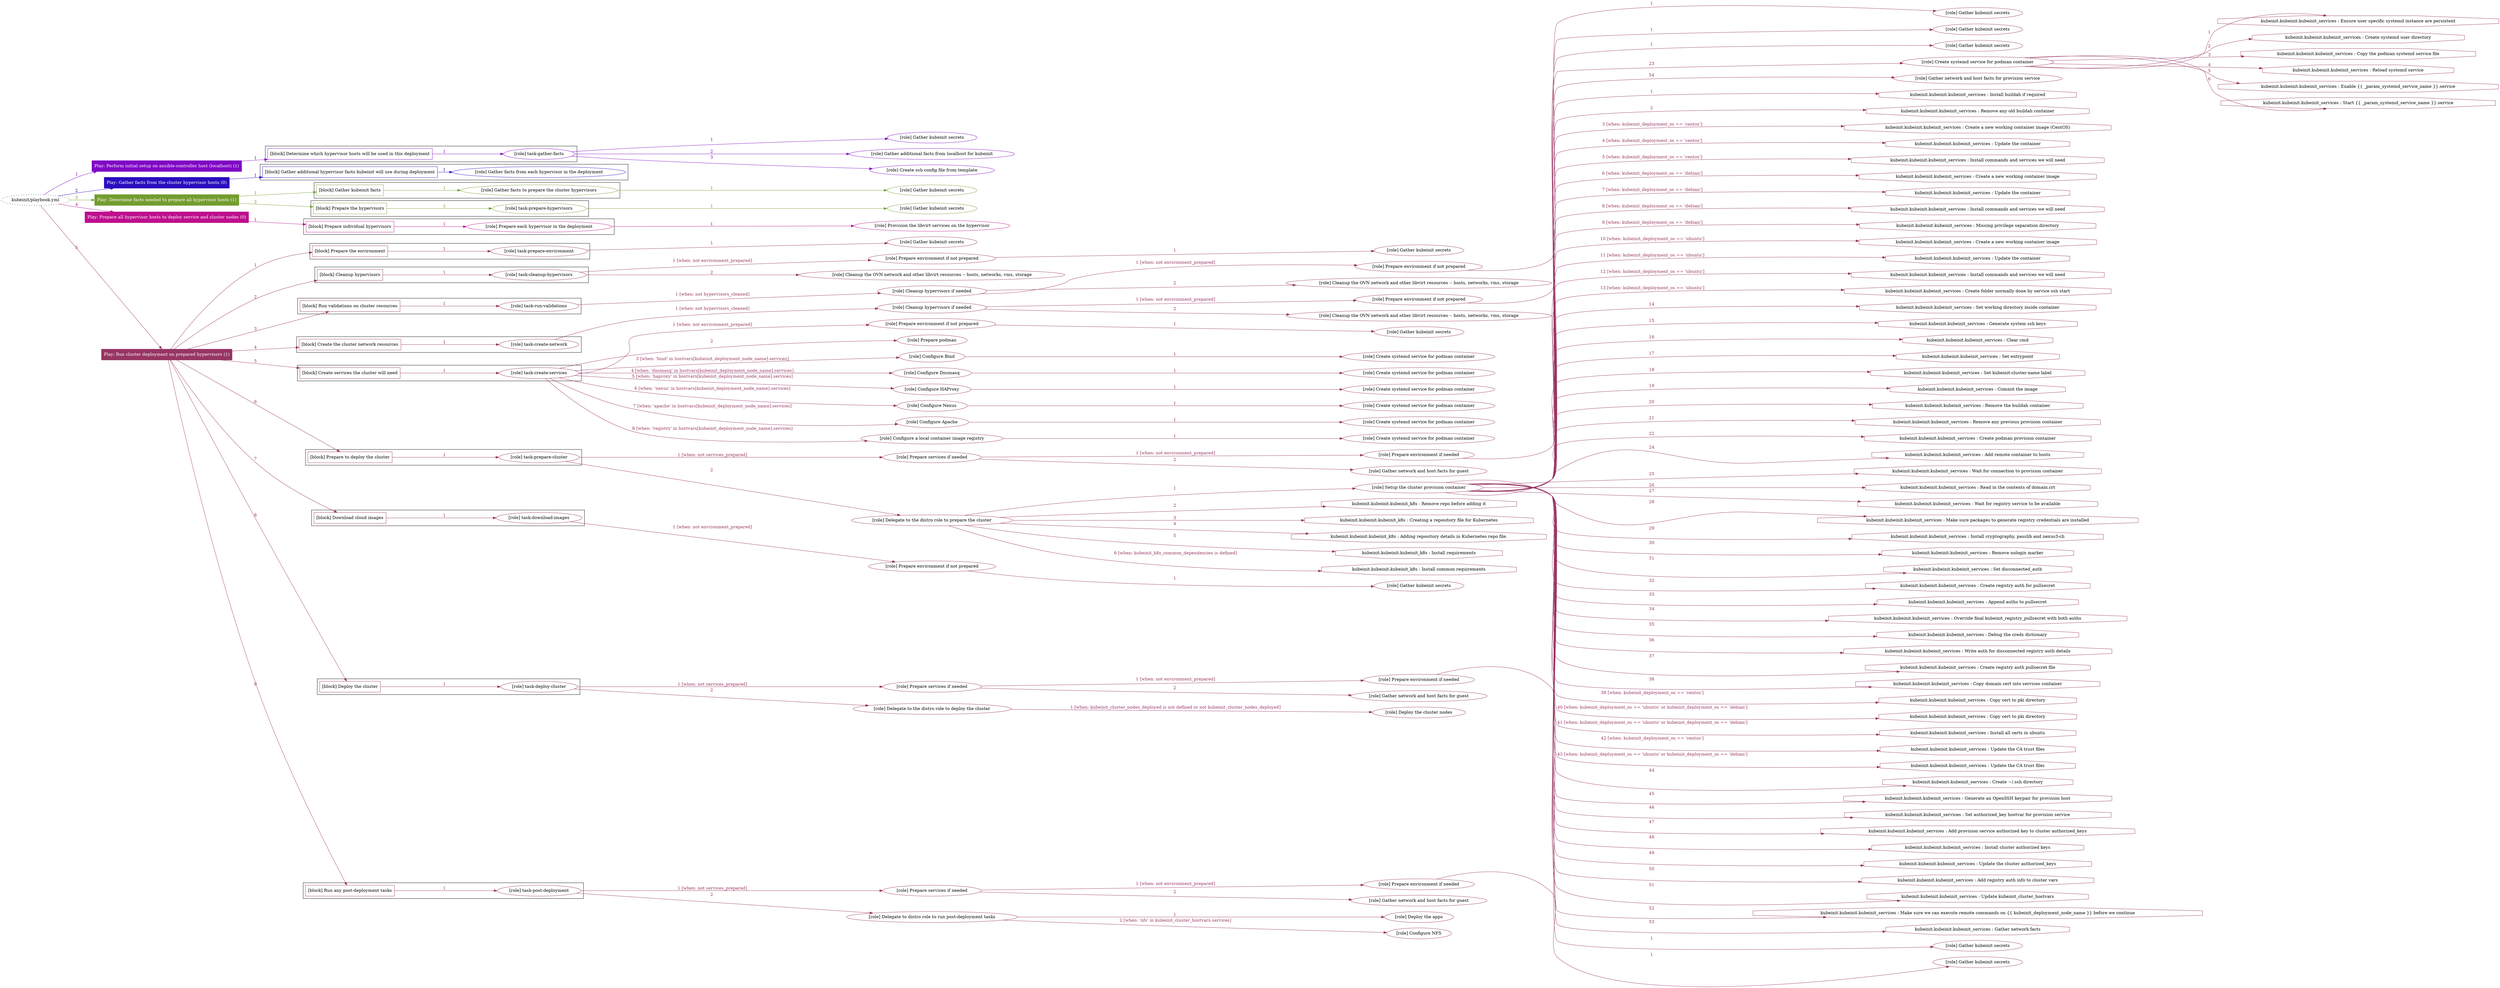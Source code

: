 digraph {
	graph [concentrate=true ordering=in rankdir=LR ratio=fill]
	edge [esep=5 sep=10]
	"kubeinit/playbook.yml" [URL="/home/runner/work/kubeinit/kubeinit/kubeinit/playbook.yml" id=playbook_529cea3c style=dotted]
	play_de9fd7b1 [label="Play: Perform initial setup on ansible-controller host (localhost) (1)" URL="/home/runner/work/kubeinit/kubeinit/kubeinit/playbook.yml" color="#8007c5" fontcolor="#ffffff" id=play_de9fd7b1 shape=box style=filled tooltip=localhost]
	"kubeinit/playbook.yml" -> play_de9fd7b1 [label="1 " color="#8007c5" fontcolor="#8007c5" id=edge_9c53a872 labeltooltip="1 " tooltip="1 "]
	subgraph "Gather kubeinit secrets" {
		role_1edf1de4 [label="[role] Gather kubeinit secrets" URL="/home/runner/.ansible/collections/ansible_collections/kubeinit/kubeinit/roles/kubeinit_prepare/tasks/build_hypervisors_group.yml" color="#8007c5" id=role_1edf1de4 tooltip="Gather kubeinit secrets"]
	}
	subgraph "Gather additional facts from localhost for kubeinit" {
		role_039d3079 [label="[role] Gather additional facts from localhost for kubeinit" URL="/home/runner/.ansible/collections/ansible_collections/kubeinit/kubeinit/roles/kubeinit_prepare/tasks/build_hypervisors_group.yml" color="#8007c5" id=role_039d3079 tooltip="Gather additional facts from localhost for kubeinit"]
	}
	subgraph "Create ssh config file from template" {
		role_117227e6 [label="[role] Create ssh config file from template" URL="/home/runner/.ansible/collections/ansible_collections/kubeinit/kubeinit/roles/kubeinit_prepare/tasks/build_hypervisors_group.yml" color="#8007c5" id=role_117227e6 tooltip="Create ssh config file from template"]
	}
	subgraph "task-gather-facts" {
		role_0b704fa6 [label="[role] task-gather-facts" URL="/home/runner/work/kubeinit/kubeinit/kubeinit/playbook.yml" color="#8007c5" id=role_0b704fa6 tooltip="task-gather-facts"]
		role_0b704fa6 -> role_1edf1de4 [label="1 " color="#8007c5" fontcolor="#8007c5" id=edge_e773daa3 labeltooltip="1 " tooltip="1 "]
		role_0b704fa6 -> role_039d3079 [label="2 " color="#8007c5" fontcolor="#8007c5" id=edge_52721c9a labeltooltip="2 " tooltip="2 "]
		role_0b704fa6 -> role_117227e6 [label="3 " color="#8007c5" fontcolor="#8007c5" id=edge_d2cdf0f6 labeltooltip="3 " tooltip="3 "]
	}
	subgraph "Play: Perform initial setup on ansible-controller host (localhost) (1)" {
		play_de9fd7b1 -> block_7befc1ce [label=1 color="#8007c5" fontcolor="#8007c5" id=edge_dd455d0e labeltooltip=1 tooltip=1]
		subgraph cluster_block_7befc1ce {
			block_7befc1ce [label="[block] Determine which hypervisor hosts will be used in this deployment" URL="/home/runner/work/kubeinit/kubeinit/kubeinit/playbook.yml" color="#8007c5" id=block_7befc1ce labeltooltip="Determine which hypervisor hosts will be used in this deployment" shape=box tooltip="Determine which hypervisor hosts will be used in this deployment"]
			block_7befc1ce -> role_0b704fa6 [label="1 " color="#8007c5" fontcolor="#8007c5" id=edge_ceaa58aa labeltooltip="1 " tooltip="1 "]
		}
	}
	play_ea5a4454 [label="Play: Gather facts from the cluster hypervisor hosts (0)" URL="/home/runner/work/kubeinit/kubeinit/kubeinit/playbook.yml" color="#280ebe" fontcolor="#ffffff" id=play_ea5a4454 shape=box style=filled tooltip="Play: Gather facts from the cluster hypervisor hosts (0)"]
	"kubeinit/playbook.yml" -> play_ea5a4454 [label="2 " color="#280ebe" fontcolor="#280ebe" id=edge_7fb38dc3 labeltooltip="2 " tooltip="2 "]
	subgraph "Gather facts from each hypervisor in the deployment" {
		role_f93ca389 [label="[role] Gather facts from each hypervisor in the deployment" URL="/home/runner/work/kubeinit/kubeinit/kubeinit/playbook.yml" color="#280ebe" id=role_f93ca389 tooltip="Gather facts from each hypervisor in the deployment"]
	}
	subgraph "Play: Gather facts from the cluster hypervisor hosts (0)" {
		play_ea5a4454 -> block_984ccb75 [label=1 color="#280ebe" fontcolor="#280ebe" id=edge_5e2a31fa labeltooltip=1 tooltip=1]
		subgraph cluster_block_984ccb75 {
			block_984ccb75 [label="[block] Gather additional hypervisor facts kubeinit will use during deployment" URL="/home/runner/work/kubeinit/kubeinit/kubeinit/playbook.yml" color="#280ebe" id=block_984ccb75 labeltooltip="Gather additional hypervisor facts kubeinit will use during deployment" shape=box tooltip="Gather additional hypervisor facts kubeinit will use during deployment"]
			block_984ccb75 -> role_f93ca389 [label="1 " color="#280ebe" fontcolor="#280ebe" id=edge_22e3d856 labeltooltip="1 " tooltip="1 "]
		}
	}
	play_ca89848b [label="Play: Determine facts needed to prepare all hypervisor hosts (1)" URL="/home/runner/work/kubeinit/kubeinit/kubeinit/playbook.yml" color="#739d2f" fontcolor="#ffffff" id=play_ca89848b shape=box style=filled tooltip=localhost]
	"kubeinit/playbook.yml" -> play_ca89848b [label="3 " color="#739d2f" fontcolor="#739d2f" id=edge_3235a21c labeltooltip="3 " tooltip="3 "]
	subgraph "Gather kubeinit secrets" {
		role_2b9effbc [label="[role] Gather kubeinit secrets" URL="/home/runner/.ansible/collections/ansible_collections/kubeinit/kubeinit/roles/kubeinit_prepare/tasks/gather_kubeinit_facts.yml" color="#739d2f" id=role_2b9effbc tooltip="Gather kubeinit secrets"]
	}
	subgraph "Gather facts to prepare the cluster hypervisors" {
		role_1647c85f [label="[role] Gather facts to prepare the cluster hypervisors" URL="/home/runner/work/kubeinit/kubeinit/kubeinit/playbook.yml" color="#739d2f" id=role_1647c85f tooltip="Gather facts to prepare the cluster hypervisors"]
		role_1647c85f -> role_2b9effbc [label="1 " color="#739d2f" fontcolor="#739d2f" id=edge_368574e2 labeltooltip="1 " tooltip="1 "]
	}
	subgraph "Gather kubeinit secrets" {
		role_155974eb [label="[role] Gather kubeinit secrets" URL="/home/runner/.ansible/collections/ansible_collections/kubeinit/kubeinit/roles/kubeinit_prepare/tasks/gather_kubeinit_facts.yml" color="#739d2f" id=role_155974eb tooltip="Gather kubeinit secrets"]
	}
	subgraph "task-prepare-hypervisors" {
		role_4eb14048 [label="[role] task-prepare-hypervisors" URL="/home/runner/work/kubeinit/kubeinit/kubeinit/playbook.yml" color="#739d2f" id=role_4eb14048 tooltip="task-prepare-hypervisors"]
		role_4eb14048 -> role_155974eb [label="1 " color="#739d2f" fontcolor="#739d2f" id=edge_7d48f5a6 labeltooltip="1 " tooltip="1 "]
	}
	subgraph "Play: Determine facts needed to prepare all hypervisor hosts (1)" {
		play_ca89848b -> block_2769c3e3 [label=1 color="#739d2f" fontcolor="#739d2f" id=edge_81c29f0d labeltooltip=1 tooltip=1]
		subgraph cluster_block_2769c3e3 {
			block_2769c3e3 [label="[block] Gather kubeinit facts" URL="/home/runner/work/kubeinit/kubeinit/kubeinit/playbook.yml" color="#739d2f" id=block_2769c3e3 labeltooltip="Gather kubeinit facts" shape=box tooltip="Gather kubeinit facts"]
			block_2769c3e3 -> role_1647c85f [label="1 " color="#739d2f" fontcolor="#739d2f" id=edge_7c922786 labeltooltip="1 " tooltip="1 "]
		}
		play_ca89848b -> block_6eba2a64 [label=2 color="#739d2f" fontcolor="#739d2f" id=edge_7203a883 labeltooltip=2 tooltip=2]
		subgraph cluster_block_6eba2a64 {
			block_6eba2a64 [label="[block] Prepare the hypervisors" URL="/home/runner/work/kubeinit/kubeinit/kubeinit/playbook.yml" color="#739d2f" id=block_6eba2a64 labeltooltip="Prepare the hypervisors" shape=box tooltip="Prepare the hypervisors"]
			block_6eba2a64 -> role_4eb14048 [label="1 " color="#739d2f" fontcolor="#739d2f" id=edge_8847547e labeltooltip="1 " tooltip="1 "]
		}
	}
	play_047fe4fd [label="Play: Prepare all hypervisor hosts to deploy service and cluster nodes (0)" URL="/home/runner/work/kubeinit/kubeinit/kubeinit/playbook.yml" color="#bd0f8e" fontcolor="#ffffff" id=play_047fe4fd shape=box style=filled tooltip="Play: Prepare all hypervisor hosts to deploy service and cluster nodes (0)"]
	"kubeinit/playbook.yml" -> play_047fe4fd [label="4 " color="#bd0f8e" fontcolor="#bd0f8e" id=edge_9d06adca labeltooltip="4 " tooltip="4 "]
	subgraph "Provision the libvirt services on the hypervisor" {
		role_0ab82835 [label="[role] Provision the libvirt services on the hypervisor" URL="/home/runner/.ansible/collections/ansible_collections/kubeinit/kubeinit/roles/kubeinit_prepare/tasks/prepare_hypervisor.yml" color="#bd0f8e" id=role_0ab82835 tooltip="Provision the libvirt services on the hypervisor"]
	}
	subgraph "Prepare each hypervisor in the deployment" {
		role_d45a4add [label="[role] Prepare each hypervisor in the deployment" URL="/home/runner/work/kubeinit/kubeinit/kubeinit/playbook.yml" color="#bd0f8e" id=role_d45a4add tooltip="Prepare each hypervisor in the deployment"]
		role_d45a4add -> role_0ab82835 [label="1 " color="#bd0f8e" fontcolor="#bd0f8e" id=edge_9c67cd20 labeltooltip="1 " tooltip="1 "]
	}
	subgraph "Play: Prepare all hypervisor hosts to deploy service and cluster nodes (0)" {
		play_047fe4fd -> block_baca4f0c [label=1 color="#bd0f8e" fontcolor="#bd0f8e" id=edge_91c861bc labeltooltip=1 tooltip=1]
		subgraph cluster_block_baca4f0c {
			block_baca4f0c [label="[block] Prepare individual hypervisors" URL="/home/runner/work/kubeinit/kubeinit/kubeinit/playbook.yml" color="#bd0f8e" id=block_baca4f0c labeltooltip="Prepare individual hypervisors" shape=box tooltip="Prepare individual hypervisors"]
			block_baca4f0c -> role_d45a4add [label="1 " color="#bd0f8e" fontcolor="#bd0f8e" id=edge_657edbdf labeltooltip="1 " tooltip="1 "]
		}
	}
	play_c83613ae [label="Play: Run cluster deployment on prepared hypervisors (1)" URL="/home/runner/work/kubeinit/kubeinit/kubeinit/playbook.yml" color="#973562" fontcolor="#ffffff" id=play_c83613ae shape=box style=filled tooltip=localhost]
	"kubeinit/playbook.yml" -> play_c83613ae [label="5 " color="#973562" fontcolor="#973562" id=edge_26e37f1c labeltooltip="5 " tooltip="5 "]
	subgraph "Gather kubeinit secrets" {
		role_af5697e9 [label="[role] Gather kubeinit secrets" URL="/home/runner/.ansible/collections/ansible_collections/kubeinit/kubeinit/roles/kubeinit_prepare/tasks/gather_kubeinit_facts.yml" color="#973562" id=role_af5697e9 tooltip="Gather kubeinit secrets"]
	}
	subgraph "task-prepare-environment" {
		role_69369b0d [label="[role] task-prepare-environment" URL="/home/runner/work/kubeinit/kubeinit/kubeinit/playbook.yml" color="#973562" id=role_69369b0d tooltip="task-prepare-environment"]
		role_69369b0d -> role_af5697e9 [label="1 " color="#973562" fontcolor="#973562" id=edge_564ad996 labeltooltip="1 " tooltip="1 "]
	}
	subgraph "Gather kubeinit secrets" {
		role_e60ad339 [label="[role] Gather kubeinit secrets" URL="/home/runner/.ansible/collections/ansible_collections/kubeinit/kubeinit/roles/kubeinit_prepare/tasks/gather_kubeinit_facts.yml" color="#973562" id=role_e60ad339 tooltip="Gather kubeinit secrets"]
	}
	subgraph "Prepare environment if not prepared" {
		role_93303020 [label="[role] Prepare environment if not prepared" URL="/home/runner/.ansible/collections/ansible_collections/kubeinit/kubeinit/roles/kubeinit_prepare/tasks/cleanup_hypervisors.yml" color="#973562" id=role_93303020 tooltip="Prepare environment if not prepared"]
		role_93303020 -> role_e60ad339 [label="1 " color="#973562" fontcolor="#973562" id=edge_6ab5d88d labeltooltip="1 " tooltip="1 "]
	}
	subgraph "Cleanup the OVN network and other libvirt resources -- hosts, networks, vms, storage" {
		role_24d886d1 [label="[role] Cleanup the OVN network and other libvirt resources -- hosts, networks, vms, storage" URL="/home/runner/.ansible/collections/ansible_collections/kubeinit/kubeinit/roles/kubeinit_prepare/tasks/cleanup_hypervisors.yml" color="#973562" id=role_24d886d1 tooltip="Cleanup the OVN network and other libvirt resources -- hosts, networks, vms, storage"]
	}
	subgraph "task-cleanup-hypervisors" {
		role_20fb71d3 [label="[role] task-cleanup-hypervisors" URL="/home/runner/work/kubeinit/kubeinit/kubeinit/playbook.yml" color="#973562" id=role_20fb71d3 tooltip="task-cleanup-hypervisors"]
		role_20fb71d3 -> role_93303020 [label="1 [when: not environment_prepared]" color="#973562" fontcolor="#973562" id=edge_31bbaeb2 labeltooltip="1 [when: not environment_prepared]" tooltip="1 [when: not environment_prepared]"]
		role_20fb71d3 -> role_24d886d1 [label="2 " color="#973562" fontcolor="#973562" id=edge_211654fb labeltooltip="2 " tooltip="2 "]
	}
	subgraph "Gather kubeinit secrets" {
		role_767ed706 [label="[role] Gather kubeinit secrets" URL="/home/runner/.ansible/collections/ansible_collections/kubeinit/kubeinit/roles/kubeinit_prepare/tasks/gather_kubeinit_facts.yml" color="#973562" id=role_767ed706 tooltip="Gather kubeinit secrets"]
	}
	subgraph "Prepare environment if not prepared" {
		role_fd98d292 [label="[role] Prepare environment if not prepared" URL="/home/runner/.ansible/collections/ansible_collections/kubeinit/kubeinit/roles/kubeinit_prepare/tasks/cleanup_hypervisors.yml" color="#973562" id=role_fd98d292 tooltip="Prepare environment if not prepared"]
		role_fd98d292 -> role_767ed706 [label="1 " color="#973562" fontcolor="#973562" id=edge_1fe9752d labeltooltip="1 " tooltip="1 "]
	}
	subgraph "Cleanup the OVN network and other libvirt resources -- hosts, networks, vms, storage" {
		role_65569c1e [label="[role] Cleanup the OVN network and other libvirt resources -- hosts, networks, vms, storage" URL="/home/runner/.ansible/collections/ansible_collections/kubeinit/kubeinit/roles/kubeinit_prepare/tasks/cleanup_hypervisors.yml" color="#973562" id=role_65569c1e tooltip="Cleanup the OVN network and other libvirt resources -- hosts, networks, vms, storage"]
	}
	subgraph "Cleanup hypervisors if needed" {
		role_4ad48933 [label="[role] Cleanup hypervisors if needed" URL="/home/runner/.ansible/collections/ansible_collections/kubeinit/kubeinit/roles/kubeinit_validations/tasks/main.yml" color="#973562" id=role_4ad48933 tooltip="Cleanup hypervisors if needed"]
		role_4ad48933 -> role_fd98d292 [label="1 [when: not environment_prepared]" color="#973562" fontcolor="#973562" id=edge_e117f9bb labeltooltip="1 [when: not environment_prepared]" tooltip="1 [when: not environment_prepared]"]
		role_4ad48933 -> role_65569c1e [label="2 " color="#973562" fontcolor="#973562" id=edge_6f0b93fd labeltooltip="2 " tooltip="2 "]
	}
	subgraph "task-run-validations" {
		role_ea5f060a [label="[role] task-run-validations" URL="/home/runner/work/kubeinit/kubeinit/kubeinit/playbook.yml" color="#973562" id=role_ea5f060a tooltip="task-run-validations"]
		role_ea5f060a -> role_4ad48933 [label="1 [when: not hypervisors_cleaned]" color="#973562" fontcolor="#973562" id=edge_b7af25e6 labeltooltip="1 [when: not hypervisors_cleaned]" tooltip="1 [when: not hypervisors_cleaned]"]
	}
	subgraph "Gather kubeinit secrets" {
		role_13349793 [label="[role] Gather kubeinit secrets" URL="/home/runner/.ansible/collections/ansible_collections/kubeinit/kubeinit/roles/kubeinit_prepare/tasks/gather_kubeinit_facts.yml" color="#973562" id=role_13349793 tooltip="Gather kubeinit secrets"]
	}
	subgraph "Prepare environment if not prepared" {
		role_55d43950 [label="[role] Prepare environment if not prepared" URL="/home/runner/.ansible/collections/ansible_collections/kubeinit/kubeinit/roles/kubeinit_prepare/tasks/cleanup_hypervisors.yml" color="#973562" id=role_55d43950 tooltip="Prepare environment if not prepared"]
		role_55d43950 -> role_13349793 [label="1 " color="#973562" fontcolor="#973562" id=edge_476c6424 labeltooltip="1 " tooltip="1 "]
	}
	subgraph "Cleanup the OVN network and other libvirt resources -- hosts, networks, vms, storage" {
		role_9128700f [label="[role] Cleanup the OVN network and other libvirt resources -- hosts, networks, vms, storage" URL="/home/runner/.ansible/collections/ansible_collections/kubeinit/kubeinit/roles/kubeinit_prepare/tasks/cleanup_hypervisors.yml" color="#973562" id=role_9128700f tooltip="Cleanup the OVN network and other libvirt resources -- hosts, networks, vms, storage"]
	}
	subgraph "Cleanup hypervisors if needed" {
		role_bfd1df29 [label="[role] Cleanup hypervisors if needed" URL="/home/runner/.ansible/collections/ansible_collections/kubeinit/kubeinit/roles/kubeinit_libvirt/tasks/create_network.yml" color="#973562" id=role_bfd1df29 tooltip="Cleanup hypervisors if needed"]
		role_bfd1df29 -> role_55d43950 [label="1 [when: not environment_prepared]" color="#973562" fontcolor="#973562" id=edge_070399fb labeltooltip="1 [when: not environment_prepared]" tooltip="1 [when: not environment_prepared]"]
		role_bfd1df29 -> role_9128700f [label="2 " color="#973562" fontcolor="#973562" id=edge_86d6bcc4 labeltooltip="2 " tooltip="2 "]
	}
	subgraph "task-create-network" {
		role_64b41618 [label="[role] task-create-network" URL="/home/runner/work/kubeinit/kubeinit/kubeinit/playbook.yml" color="#973562" id=role_64b41618 tooltip="task-create-network"]
		role_64b41618 -> role_bfd1df29 [label="1 [when: not hypervisors_cleaned]" color="#973562" fontcolor="#973562" id=edge_50e0cb5e labeltooltip="1 [when: not hypervisors_cleaned]" tooltip="1 [when: not hypervisors_cleaned]"]
	}
	subgraph "Gather kubeinit secrets" {
		role_5615379f [label="[role] Gather kubeinit secrets" URL="/home/runner/.ansible/collections/ansible_collections/kubeinit/kubeinit/roles/kubeinit_prepare/tasks/gather_kubeinit_facts.yml" color="#973562" id=role_5615379f tooltip="Gather kubeinit secrets"]
	}
	subgraph "Prepare environment if not prepared" {
		role_ebeb6786 [label="[role] Prepare environment if not prepared" URL="/home/runner/.ansible/collections/ansible_collections/kubeinit/kubeinit/roles/kubeinit_services/tasks/main.yml" color="#973562" id=role_ebeb6786 tooltip="Prepare environment if not prepared"]
		role_ebeb6786 -> role_5615379f [label="1 " color="#973562" fontcolor="#973562" id=edge_9b57509d labeltooltip="1 " tooltip="1 "]
	}
	subgraph "Prepare podman" {
		role_a21dc1eb [label="[role] Prepare podman" URL="/home/runner/.ansible/collections/ansible_collections/kubeinit/kubeinit/roles/kubeinit_services/tasks/00_create_service_pod.yml" color="#973562" id=role_a21dc1eb tooltip="Prepare podman"]
	}
	subgraph "Create systemd service for podman container" {
		role_b598b454 [label="[role] Create systemd service for podman container" URL="/home/runner/.ansible/collections/ansible_collections/kubeinit/kubeinit/roles/kubeinit_bind/tasks/main.yml" color="#973562" id=role_b598b454 tooltip="Create systemd service for podman container"]
	}
	subgraph "Configure Bind" {
		role_16d4ca25 [label="[role] Configure Bind" URL="/home/runner/.ansible/collections/ansible_collections/kubeinit/kubeinit/roles/kubeinit_services/tasks/start_services_containers.yml" color="#973562" id=role_16d4ca25 tooltip="Configure Bind"]
		role_16d4ca25 -> role_b598b454 [label="1 " color="#973562" fontcolor="#973562" id=edge_121c0c72 labeltooltip="1 " tooltip="1 "]
	}
	subgraph "Create systemd service for podman container" {
		role_c79d32ce [label="[role] Create systemd service for podman container" URL="/home/runner/.ansible/collections/ansible_collections/kubeinit/kubeinit/roles/kubeinit_dnsmasq/tasks/main.yml" color="#973562" id=role_c79d32ce tooltip="Create systemd service for podman container"]
	}
	subgraph "Configure Dnsmasq" {
		role_5ba9ad90 [label="[role] Configure Dnsmasq" URL="/home/runner/.ansible/collections/ansible_collections/kubeinit/kubeinit/roles/kubeinit_services/tasks/start_services_containers.yml" color="#973562" id=role_5ba9ad90 tooltip="Configure Dnsmasq"]
		role_5ba9ad90 -> role_c79d32ce [label="1 " color="#973562" fontcolor="#973562" id=edge_83b6ab94 labeltooltip="1 " tooltip="1 "]
	}
	subgraph "Create systemd service for podman container" {
		role_8c2f5adc [label="[role] Create systemd service for podman container" URL="/home/runner/.ansible/collections/ansible_collections/kubeinit/kubeinit/roles/kubeinit_haproxy/tasks/main.yml" color="#973562" id=role_8c2f5adc tooltip="Create systemd service for podman container"]
	}
	subgraph "Configure HAProxy" {
		role_692a1e51 [label="[role] Configure HAProxy" URL="/home/runner/.ansible/collections/ansible_collections/kubeinit/kubeinit/roles/kubeinit_services/tasks/start_services_containers.yml" color="#973562" id=role_692a1e51 tooltip="Configure HAProxy"]
		role_692a1e51 -> role_8c2f5adc [label="1 " color="#973562" fontcolor="#973562" id=edge_b7515c9a labeltooltip="1 " tooltip="1 "]
	}
	subgraph "Create systemd service for podman container" {
		role_f1f71803 [label="[role] Create systemd service for podman container" URL="/home/runner/.ansible/collections/ansible_collections/kubeinit/kubeinit/roles/kubeinit_nexus/tasks/main.yml" color="#973562" id=role_f1f71803 tooltip="Create systemd service for podman container"]
	}
	subgraph "Configure Nexus" {
		role_c7527a2f [label="[role] Configure Nexus" URL="/home/runner/.ansible/collections/ansible_collections/kubeinit/kubeinit/roles/kubeinit_services/tasks/start_services_containers.yml" color="#973562" id=role_c7527a2f tooltip="Configure Nexus"]
		role_c7527a2f -> role_f1f71803 [label="1 " color="#973562" fontcolor="#973562" id=edge_7eb187d8 labeltooltip="1 " tooltip="1 "]
	}
	subgraph "Create systemd service for podman container" {
		role_6209ebb0 [label="[role] Create systemd service for podman container" URL="/home/runner/.ansible/collections/ansible_collections/kubeinit/kubeinit/roles/kubeinit_apache/tasks/main.yml" color="#973562" id=role_6209ebb0 tooltip="Create systemd service for podman container"]
	}
	subgraph "Configure Apache" {
		role_597d61ba [label="[role] Configure Apache" URL="/home/runner/.ansible/collections/ansible_collections/kubeinit/kubeinit/roles/kubeinit_services/tasks/start_services_containers.yml" color="#973562" id=role_597d61ba tooltip="Configure Apache"]
		role_597d61ba -> role_6209ebb0 [label="1 " color="#973562" fontcolor="#973562" id=edge_4e25ad89 labeltooltip="1 " tooltip="1 "]
	}
	subgraph "Create systemd service for podman container" {
		role_2e05dd5b [label="[role] Create systemd service for podman container" URL="/home/runner/.ansible/collections/ansible_collections/kubeinit/kubeinit/roles/kubeinit_registry/tasks/main.yml" color="#973562" id=role_2e05dd5b tooltip="Create systemd service for podman container"]
	}
	subgraph "Configure a local container image registry" {
		role_60930721 [label="[role] Configure a local container image registry" URL="/home/runner/.ansible/collections/ansible_collections/kubeinit/kubeinit/roles/kubeinit_services/tasks/start_services_containers.yml" color="#973562" id=role_60930721 tooltip="Configure a local container image registry"]
		role_60930721 -> role_2e05dd5b [label="1 " color="#973562" fontcolor="#973562" id=edge_f66a29b0 labeltooltip="1 " tooltip="1 "]
	}
	subgraph "task-create-services" {
		role_01f50f44 [label="[role] task-create-services" URL="/home/runner/work/kubeinit/kubeinit/kubeinit/playbook.yml" color="#973562" id=role_01f50f44 tooltip="task-create-services"]
		role_01f50f44 -> role_ebeb6786 [label="1 [when: not environment_prepared]" color="#973562" fontcolor="#973562" id=edge_6a38aedd labeltooltip="1 [when: not environment_prepared]" tooltip="1 [when: not environment_prepared]"]
		role_01f50f44 -> role_a21dc1eb [label="2 " color="#973562" fontcolor="#973562" id=edge_29ae205a labeltooltip="2 " tooltip="2 "]
		role_01f50f44 -> role_16d4ca25 [label="3 [when: 'bind' in hostvars[kubeinit_deployment_node_name].services]" color="#973562" fontcolor="#973562" id=edge_a7ce9b8e labeltooltip="3 [when: 'bind' in hostvars[kubeinit_deployment_node_name].services]" tooltip="3 [when: 'bind' in hostvars[kubeinit_deployment_node_name].services]"]
		role_01f50f44 -> role_5ba9ad90 [label="4 [when: 'dnsmasq' in hostvars[kubeinit_deployment_node_name].services]" color="#973562" fontcolor="#973562" id=edge_aac39124 labeltooltip="4 [when: 'dnsmasq' in hostvars[kubeinit_deployment_node_name].services]" tooltip="4 [when: 'dnsmasq' in hostvars[kubeinit_deployment_node_name].services]"]
		role_01f50f44 -> role_692a1e51 [label="5 [when: 'haproxy' in hostvars[kubeinit_deployment_node_name].services]" color="#973562" fontcolor="#973562" id=edge_643ce355 labeltooltip="5 [when: 'haproxy' in hostvars[kubeinit_deployment_node_name].services]" tooltip="5 [when: 'haproxy' in hostvars[kubeinit_deployment_node_name].services]"]
		role_01f50f44 -> role_c7527a2f [label="6 [when: 'nexus' in hostvars[kubeinit_deployment_node_name].services]" color="#973562" fontcolor="#973562" id=edge_92cb2b89 labeltooltip="6 [when: 'nexus' in hostvars[kubeinit_deployment_node_name].services]" tooltip="6 [when: 'nexus' in hostvars[kubeinit_deployment_node_name].services]"]
		role_01f50f44 -> role_597d61ba [label="7 [when: 'apache' in hostvars[kubeinit_deployment_node_name].services]" color="#973562" fontcolor="#973562" id=edge_b5191d7a labeltooltip="7 [when: 'apache' in hostvars[kubeinit_deployment_node_name].services]" tooltip="7 [when: 'apache' in hostvars[kubeinit_deployment_node_name].services]"]
		role_01f50f44 -> role_60930721 [label="8 [when: 'registry' in hostvars[kubeinit_deployment_node_name].services]" color="#973562" fontcolor="#973562" id=edge_9c694e0a labeltooltip="8 [when: 'registry' in hostvars[kubeinit_deployment_node_name].services]" tooltip="8 [when: 'registry' in hostvars[kubeinit_deployment_node_name].services]"]
	}
	subgraph "Gather kubeinit secrets" {
		role_22b8ca68 [label="[role] Gather kubeinit secrets" URL="/home/runner/.ansible/collections/ansible_collections/kubeinit/kubeinit/roles/kubeinit_prepare/tasks/gather_kubeinit_facts.yml" color="#973562" id=role_22b8ca68 tooltip="Gather kubeinit secrets"]
	}
	subgraph "Prepare environment if needed" {
		role_126f97e4 [label="[role] Prepare environment if needed" URL="/home/runner/.ansible/collections/ansible_collections/kubeinit/kubeinit/roles/kubeinit_services/tasks/prepare_services.yml" color="#973562" id=role_126f97e4 tooltip="Prepare environment if needed"]
		role_126f97e4 -> role_22b8ca68 [label="1 " color="#973562" fontcolor="#973562" id=edge_828d5dbe labeltooltip="1 " tooltip="1 "]
	}
	subgraph "Gather network and host facts for guest" {
		role_4411ca80 [label="[role] Gather network and host facts for guest" URL="/home/runner/.ansible/collections/ansible_collections/kubeinit/kubeinit/roles/kubeinit_services/tasks/prepare_services.yml" color="#973562" id=role_4411ca80 tooltip="Gather network and host facts for guest"]
	}
	subgraph "Prepare services if needed" {
		role_1182a7a2 [label="[role] Prepare services if needed" URL="/home/runner/.ansible/collections/ansible_collections/kubeinit/kubeinit/roles/kubeinit_prepare/tasks/prepare_cluster.yml" color="#973562" id=role_1182a7a2 tooltip="Prepare services if needed"]
		role_1182a7a2 -> role_126f97e4 [label="1 [when: not environment_prepared]" color="#973562" fontcolor="#973562" id=edge_23c75311 labeltooltip="1 [when: not environment_prepared]" tooltip="1 [when: not environment_prepared]"]
		role_1182a7a2 -> role_4411ca80 [label="2 " color="#973562" fontcolor="#973562" id=edge_def18c1f labeltooltip="2 " tooltip="2 "]
	}
	subgraph "Create systemd service for podman container" {
		role_de1b40bd [label="[role] Create systemd service for podman container" URL="/home/runner/.ansible/collections/ansible_collections/kubeinit/kubeinit/roles/kubeinit_services/tasks/create_provision_container.yml" color="#973562" id=role_de1b40bd tooltip="Create systemd service for podman container"]
		task_73ba9a7d [label="kubeinit.kubeinit.kubeinit_services : Ensure user specific systemd instance are persistent" URL="/home/runner/.ansible/collections/ansible_collections/kubeinit/kubeinit/roles/kubeinit_services/tasks/create_managed_service.yml" color="#973562" id=task_73ba9a7d shape=octagon tooltip="kubeinit.kubeinit.kubeinit_services : Ensure user specific systemd instance are persistent"]
		role_de1b40bd -> task_73ba9a7d [label="1 " color="#973562" fontcolor="#973562" id=edge_53c434b5 labeltooltip="1 " tooltip="1 "]
		task_d5016ffe [label="kubeinit.kubeinit.kubeinit_services : Create systemd user directory" URL="/home/runner/.ansible/collections/ansible_collections/kubeinit/kubeinit/roles/kubeinit_services/tasks/create_managed_service.yml" color="#973562" id=task_d5016ffe shape=octagon tooltip="kubeinit.kubeinit.kubeinit_services : Create systemd user directory"]
		role_de1b40bd -> task_d5016ffe [label="2 " color="#973562" fontcolor="#973562" id=edge_aa0911b1 labeltooltip="2 " tooltip="2 "]
		task_b9888642 [label="kubeinit.kubeinit.kubeinit_services : Copy the podman systemd service file" URL="/home/runner/.ansible/collections/ansible_collections/kubeinit/kubeinit/roles/kubeinit_services/tasks/create_managed_service.yml" color="#973562" id=task_b9888642 shape=octagon tooltip="kubeinit.kubeinit.kubeinit_services : Copy the podman systemd service file"]
		role_de1b40bd -> task_b9888642 [label="3 " color="#973562" fontcolor="#973562" id=edge_04020842 labeltooltip="3 " tooltip="3 "]
		task_65a11797 [label="kubeinit.kubeinit.kubeinit_services : Reload systemd service" URL="/home/runner/.ansible/collections/ansible_collections/kubeinit/kubeinit/roles/kubeinit_services/tasks/create_managed_service.yml" color="#973562" id=task_65a11797 shape=octagon tooltip="kubeinit.kubeinit.kubeinit_services : Reload systemd service"]
		role_de1b40bd -> task_65a11797 [label="4 " color="#973562" fontcolor="#973562" id=edge_e40c02aa labeltooltip="4 " tooltip="4 "]
		task_19ec0aeb [label="kubeinit.kubeinit.kubeinit_services : Enable {{ _param_systemd_service_name }}.service" URL="/home/runner/.ansible/collections/ansible_collections/kubeinit/kubeinit/roles/kubeinit_services/tasks/create_managed_service.yml" color="#973562" id=task_19ec0aeb shape=octagon tooltip="kubeinit.kubeinit.kubeinit_services : Enable {{ _param_systemd_service_name }}.service"]
		role_de1b40bd -> task_19ec0aeb [label="5 " color="#973562" fontcolor="#973562" id=edge_1408536a labeltooltip="5 " tooltip="5 "]
		task_37d5cdf8 [label="kubeinit.kubeinit.kubeinit_services : Start {{ _param_systemd_service_name }}.service" URL="/home/runner/.ansible/collections/ansible_collections/kubeinit/kubeinit/roles/kubeinit_services/tasks/create_managed_service.yml" color="#973562" id=task_37d5cdf8 shape=octagon tooltip="kubeinit.kubeinit.kubeinit_services : Start {{ _param_systemd_service_name }}.service"]
		role_de1b40bd -> task_37d5cdf8 [label="6 " color="#973562" fontcolor="#973562" id=edge_5c5f6289 labeltooltip="6 " tooltip="6 "]
	}
	subgraph "Gather network and host facts for provision service" {
		role_30153820 [label="[role] Gather network and host facts for provision service" URL="/home/runner/.ansible/collections/ansible_collections/kubeinit/kubeinit/roles/kubeinit_services/tasks/create_provision_container.yml" color="#973562" id=role_30153820 tooltip="Gather network and host facts for provision service"]
	}
	subgraph "Setup the cluster provision container" {
		role_e565f41d [label="[role] Setup the cluster provision container" URL="/home/runner/.ansible/collections/ansible_collections/kubeinit/kubeinit/roles/kubeinit_k8s/tasks/prepare_cluster.yml" color="#973562" id=role_e565f41d tooltip="Setup the cluster provision container"]
		task_8497d512 [label="kubeinit.kubeinit.kubeinit_services : Install buildah if required" URL="/home/runner/.ansible/collections/ansible_collections/kubeinit/kubeinit/roles/kubeinit_services/tasks/create_provision_container.yml" color="#973562" id=task_8497d512 shape=octagon tooltip="kubeinit.kubeinit.kubeinit_services : Install buildah if required"]
		role_e565f41d -> task_8497d512 [label="1 " color="#973562" fontcolor="#973562" id=edge_20502d12 labeltooltip="1 " tooltip="1 "]
		task_17e059a3 [label="kubeinit.kubeinit.kubeinit_services : Remove any old buildah container" URL="/home/runner/.ansible/collections/ansible_collections/kubeinit/kubeinit/roles/kubeinit_services/tasks/create_provision_container.yml" color="#973562" id=task_17e059a3 shape=octagon tooltip="kubeinit.kubeinit.kubeinit_services : Remove any old buildah container"]
		role_e565f41d -> task_17e059a3 [label="2 " color="#973562" fontcolor="#973562" id=edge_92f200e8 labeltooltip="2 " tooltip="2 "]
		task_e0ec3eda [label="kubeinit.kubeinit.kubeinit_services : Create a new working container image (CentOS)" URL="/home/runner/.ansible/collections/ansible_collections/kubeinit/kubeinit/roles/kubeinit_services/tasks/create_provision_container.yml" color="#973562" id=task_e0ec3eda shape=octagon tooltip="kubeinit.kubeinit.kubeinit_services : Create a new working container image (CentOS)"]
		role_e565f41d -> task_e0ec3eda [label="3 [when: kubeinit_deployment_os == 'centos']" color="#973562" fontcolor="#973562" id=edge_5a4feb8e labeltooltip="3 [when: kubeinit_deployment_os == 'centos']" tooltip="3 [when: kubeinit_deployment_os == 'centos']"]
		task_4cf61afa [label="kubeinit.kubeinit.kubeinit_services : Update the container" URL="/home/runner/.ansible/collections/ansible_collections/kubeinit/kubeinit/roles/kubeinit_services/tasks/create_provision_container.yml" color="#973562" id=task_4cf61afa shape=octagon tooltip="kubeinit.kubeinit.kubeinit_services : Update the container"]
		role_e565f41d -> task_4cf61afa [label="4 [when: kubeinit_deployment_os == 'centos']" color="#973562" fontcolor="#973562" id=edge_111d3ee7 labeltooltip="4 [when: kubeinit_deployment_os == 'centos']" tooltip="4 [when: kubeinit_deployment_os == 'centos']"]
		task_51ac44db [label="kubeinit.kubeinit.kubeinit_services : Install commands and services we will need" URL="/home/runner/.ansible/collections/ansible_collections/kubeinit/kubeinit/roles/kubeinit_services/tasks/create_provision_container.yml" color="#973562" id=task_51ac44db shape=octagon tooltip="kubeinit.kubeinit.kubeinit_services : Install commands and services we will need"]
		role_e565f41d -> task_51ac44db [label="5 [when: kubeinit_deployment_os == 'centos']" color="#973562" fontcolor="#973562" id=edge_559e7223 labeltooltip="5 [when: kubeinit_deployment_os == 'centos']" tooltip="5 [when: kubeinit_deployment_os == 'centos']"]
		task_035ee795 [label="kubeinit.kubeinit.kubeinit_services : Create a new working container image" URL="/home/runner/.ansible/collections/ansible_collections/kubeinit/kubeinit/roles/kubeinit_services/tasks/create_provision_container.yml" color="#973562" id=task_035ee795 shape=octagon tooltip="kubeinit.kubeinit.kubeinit_services : Create a new working container image"]
		role_e565f41d -> task_035ee795 [label="6 [when: kubeinit_deployment_os == 'debian']" color="#973562" fontcolor="#973562" id=edge_edcd7008 labeltooltip="6 [when: kubeinit_deployment_os == 'debian']" tooltip="6 [when: kubeinit_deployment_os == 'debian']"]
		task_29b2a02e [label="kubeinit.kubeinit.kubeinit_services : Update the container" URL="/home/runner/.ansible/collections/ansible_collections/kubeinit/kubeinit/roles/kubeinit_services/tasks/create_provision_container.yml" color="#973562" id=task_29b2a02e shape=octagon tooltip="kubeinit.kubeinit.kubeinit_services : Update the container"]
		role_e565f41d -> task_29b2a02e [label="7 [when: kubeinit_deployment_os == 'debian']" color="#973562" fontcolor="#973562" id=edge_380fb04b labeltooltip="7 [when: kubeinit_deployment_os == 'debian']" tooltip="7 [when: kubeinit_deployment_os == 'debian']"]
		task_b3fe338f [label="kubeinit.kubeinit.kubeinit_services : Install commands and services we will need" URL="/home/runner/.ansible/collections/ansible_collections/kubeinit/kubeinit/roles/kubeinit_services/tasks/create_provision_container.yml" color="#973562" id=task_b3fe338f shape=octagon tooltip="kubeinit.kubeinit.kubeinit_services : Install commands and services we will need"]
		role_e565f41d -> task_b3fe338f [label="8 [when: kubeinit_deployment_os == 'debian']" color="#973562" fontcolor="#973562" id=edge_1f112ae4 labeltooltip="8 [when: kubeinit_deployment_os == 'debian']" tooltip="8 [when: kubeinit_deployment_os == 'debian']"]
		task_ce9d0d8c [label="kubeinit.kubeinit.kubeinit_services : Missing privilege separation directory" URL="/home/runner/.ansible/collections/ansible_collections/kubeinit/kubeinit/roles/kubeinit_services/tasks/create_provision_container.yml" color="#973562" id=task_ce9d0d8c shape=octagon tooltip="kubeinit.kubeinit.kubeinit_services : Missing privilege separation directory"]
		role_e565f41d -> task_ce9d0d8c [label="9 [when: kubeinit_deployment_os == 'debian']" color="#973562" fontcolor="#973562" id=edge_7639a677 labeltooltip="9 [when: kubeinit_deployment_os == 'debian']" tooltip="9 [when: kubeinit_deployment_os == 'debian']"]
		task_1993ae36 [label="kubeinit.kubeinit.kubeinit_services : Create a new working container image" URL="/home/runner/.ansible/collections/ansible_collections/kubeinit/kubeinit/roles/kubeinit_services/tasks/create_provision_container.yml" color="#973562" id=task_1993ae36 shape=octagon tooltip="kubeinit.kubeinit.kubeinit_services : Create a new working container image"]
		role_e565f41d -> task_1993ae36 [label="10 [when: kubeinit_deployment_os == 'ubuntu']" color="#973562" fontcolor="#973562" id=edge_c25443cb labeltooltip="10 [when: kubeinit_deployment_os == 'ubuntu']" tooltip="10 [when: kubeinit_deployment_os == 'ubuntu']"]
		task_f4c2467f [label="kubeinit.kubeinit.kubeinit_services : Update the container" URL="/home/runner/.ansible/collections/ansible_collections/kubeinit/kubeinit/roles/kubeinit_services/tasks/create_provision_container.yml" color="#973562" id=task_f4c2467f shape=octagon tooltip="kubeinit.kubeinit.kubeinit_services : Update the container"]
		role_e565f41d -> task_f4c2467f [label="11 [when: kubeinit_deployment_os == 'ubuntu']" color="#973562" fontcolor="#973562" id=edge_508d576f labeltooltip="11 [when: kubeinit_deployment_os == 'ubuntu']" tooltip="11 [when: kubeinit_deployment_os == 'ubuntu']"]
		task_6e29f85e [label="kubeinit.kubeinit.kubeinit_services : Install commands and services we will need" URL="/home/runner/.ansible/collections/ansible_collections/kubeinit/kubeinit/roles/kubeinit_services/tasks/create_provision_container.yml" color="#973562" id=task_6e29f85e shape=octagon tooltip="kubeinit.kubeinit.kubeinit_services : Install commands and services we will need"]
		role_e565f41d -> task_6e29f85e [label="12 [when: kubeinit_deployment_os == 'ubuntu']" color="#973562" fontcolor="#973562" id=edge_b07d0b16 labeltooltip="12 [when: kubeinit_deployment_os == 'ubuntu']" tooltip="12 [when: kubeinit_deployment_os == 'ubuntu']"]
		task_1d95e708 [label="kubeinit.kubeinit.kubeinit_services : Create folder normally done by service ssh start" URL="/home/runner/.ansible/collections/ansible_collections/kubeinit/kubeinit/roles/kubeinit_services/tasks/create_provision_container.yml" color="#973562" id=task_1d95e708 shape=octagon tooltip="kubeinit.kubeinit.kubeinit_services : Create folder normally done by service ssh start"]
		role_e565f41d -> task_1d95e708 [label="13 [when: kubeinit_deployment_os == 'ubuntu']" color="#973562" fontcolor="#973562" id=edge_70b36932 labeltooltip="13 [when: kubeinit_deployment_os == 'ubuntu']" tooltip="13 [when: kubeinit_deployment_os == 'ubuntu']"]
		task_ec4032b0 [label="kubeinit.kubeinit.kubeinit_services : Set working directory inside container" URL="/home/runner/.ansible/collections/ansible_collections/kubeinit/kubeinit/roles/kubeinit_services/tasks/create_provision_container.yml" color="#973562" id=task_ec4032b0 shape=octagon tooltip="kubeinit.kubeinit.kubeinit_services : Set working directory inside container"]
		role_e565f41d -> task_ec4032b0 [label="14 " color="#973562" fontcolor="#973562" id=edge_d8bd6db1 labeltooltip="14 " tooltip="14 "]
		task_5aae4bc0 [label="kubeinit.kubeinit.kubeinit_services : Generate system ssh keys" URL="/home/runner/.ansible/collections/ansible_collections/kubeinit/kubeinit/roles/kubeinit_services/tasks/create_provision_container.yml" color="#973562" id=task_5aae4bc0 shape=octagon tooltip="kubeinit.kubeinit.kubeinit_services : Generate system ssh keys"]
		role_e565f41d -> task_5aae4bc0 [label="15 " color="#973562" fontcolor="#973562" id=edge_5ebd5a6e labeltooltip="15 " tooltip="15 "]
		task_2e475063 [label="kubeinit.kubeinit.kubeinit_services : Clear cmd" URL="/home/runner/.ansible/collections/ansible_collections/kubeinit/kubeinit/roles/kubeinit_services/tasks/create_provision_container.yml" color="#973562" id=task_2e475063 shape=octagon tooltip="kubeinit.kubeinit.kubeinit_services : Clear cmd"]
		role_e565f41d -> task_2e475063 [label="16 " color="#973562" fontcolor="#973562" id=edge_8ba2d99a labeltooltip="16 " tooltip="16 "]
		task_346b1c4b [label="kubeinit.kubeinit.kubeinit_services : Set entrypoint" URL="/home/runner/.ansible/collections/ansible_collections/kubeinit/kubeinit/roles/kubeinit_services/tasks/create_provision_container.yml" color="#973562" id=task_346b1c4b shape=octagon tooltip="kubeinit.kubeinit.kubeinit_services : Set entrypoint"]
		role_e565f41d -> task_346b1c4b [label="17 " color="#973562" fontcolor="#973562" id=edge_d44c2661 labeltooltip="17 " tooltip="17 "]
		task_8315fc3f [label="kubeinit.kubeinit.kubeinit_services : Set kubeinit-cluster-name label" URL="/home/runner/.ansible/collections/ansible_collections/kubeinit/kubeinit/roles/kubeinit_services/tasks/create_provision_container.yml" color="#973562" id=task_8315fc3f shape=octagon tooltip="kubeinit.kubeinit.kubeinit_services : Set kubeinit-cluster-name label"]
		role_e565f41d -> task_8315fc3f [label="18 " color="#973562" fontcolor="#973562" id=edge_1d3b617e labeltooltip="18 " tooltip="18 "]
		task_146c7096 [label="kubeinit.kubeinit.kubeinit_services : Commit the image" URL="/home/runner/.ansible/collections/ansible_collections/kubeinit/kubeinit/roles/kubeinit_services/tasks/create_provision_container.yml" color="#973562" id=task_146c7096 shape=octagon tooltip="kubeinit.kubeinit.kubeinit_services : Commit the image"]
		role_e565f41d -> task_146c7096 [label="19 " color="#973562" fontcolor="#973562" id=edge_66b2e604 labeltooltip="19 " tooltip="19 "]
		task_ae2b44e3 [label="kubeinit.kubeinit.kubeinit_services : Remove the buildah container" URL="/home/runner/.ansible/collections/ansible_collections/kubeinit/kubeinit/roles/kubeinit_services/tasks/create_provision_container.yml" color="#973562" id=task_ae2b44e3 shape=octagon tooltip="kubeinit.kubeinit.kubeinit_services : Remove the buildah container"]
		role_e565f41d -> task_ae2b44e3 [label="20 " color="#973562" fontcolor="#973562" id=edge_48456733 labeltooltip="20 " tooltip="20 "]
		task_d4096d34 [label="kubeinit.kubeinit.kubeinit_services : Remove any previous provision container" URL="/home/runner/.ansible/collections/ansible_collections/kubeinit/kubeinit/roles/kubeinit_services/tasks/create_provision_container.yml" color="#973562" id=task_d4096d34 shape=octagon tooltip="kubeinit.kubeinit.kubeinit_services : Remove any previous provision container"]
		role_e565f41d -> task_d4096d34 [label="21 " color="#973562" fontcolor="#973562" id=edge_26619fa6 labeltooltip="21 " tooltip="21 "]
		task_0d0396a1 [label="kubeinit.kubeinit.kubeinit_services : Create podman provision container" URL="/home/runner/.ansible/collections/ansible_collections/kubeinit/kubeinit/roles/kubeinit_services/tasks/create_provision_container.yml" color="#973562" id=task_0d0396a1 shape=octagon tooltip="kubeinit.kubeinit.kubeinit_services : Create podman provision container"]
		role_e565f41d -> task_0d0396a1 [label="22 " color="#973562" fontcolor="#973562" id=edge_609a7335 labeltooltip="22 " tooltip="22 "]
		role_e565f41d -> role_de1b40bd [label="23 " color="#973562" fontcolor="#973562" id=edge_530ad8d9 labeltooltip="23 " tooltip="23 "]
		task_53c5efac [label="kubeinit.kubeinit.kubeinit_services : Add remote container to hosts" URL="/home/runner/.ansible/collections/ansible_collections/kubeinit/kubeinit/roles/kubeinit_services/tasks/create_provision_container.yml" color="#973562" id=task_53c5efac shape=octagon tooltip="kubeinit.kubeinit.kubeinit_services : Add remote container to hosts"]
		role_e565f41d -> task_53c5efac [label="24 " color="#973562" fontcolor="#973562" id=edge_9cb67197 labeltooltip="24 " tooltip="24 "]
		task_6c70420c [label="kubeinit.kubeinit.kubeinit_services : Wait for connection to provision container" URL="/home/runner/.ansible/collections/ansible_collections/kubeinit/kubeinit/roles/kubeinit_services/tasks/create_provision_container.yml" color="#973562" id=task_6c70420c shape=octagon tooltip="kubeinit.kubeinit.kubeinit_services : Wait for connection to provision container"]
		role_e565f41d -> task_6c70420c [label="25 " color="#973562" fontcolor="#973562" id=edge_813b39fa labeltooltip="25 " tooltip="25 "]
		task_fe40f831 [label="kubeinit.kubeinit.kubeinit_services : Read in the contents of domain.crt" URL="/home/runner/.ansible/collections/ansible_collections/kubeinit/kubeinit/roles/kubeinit_services/tasks/create_provision_container.yml" color="#973562" id=task_fe40f831 shape=octagon tooltip="kubeinit.kubeinit.kubeinit_services : Read in the contents of domain.crt"]
		role_e565f41d -> task_fe40f831 [label="26 " color="#973562" fontcolor="#973562" id=edge_10f4df7b labeltooltip="26 " tooltip="26 "]
		task_27939b05 [label="kubeinit.kubeinit.kubeinit_services : Wait for registry service to be available" URL="/home/runner/.ansible/collections/ansible_collections/kubeinit/kubeinit/roles/kubeinit_services/tasks/create_provision_container.yml" color="#973562" id=task_27939b05 shape=octagon tooltip="kubeinit.kubeinit.kubeinit_services : Wait for registry service to be available"]
		role_e565f41d -> task_27939b05 [label="27 " color="#973562" fontcolor="#973562" id=edge_f761fa51 labeltooltip="27 " tooltip="27 "]
		task_2bf72940 [label="kubeinit.kubeinit.kubeinit_services : Make sure packages to generate registry credentials are installed" URL="/home/runner/.ansible/collections/ansible_collections/kubeinit/kubeinit/roles/kubeinit_services/tasks/create_provision_container.yml" color="#973562" id=task_2bf72940 shape=octagon tooltip="kubeinit.kubeinit.kubeinit_services : Make sure packages to generate registry credentials are installed"]
		role_e565f41d -> task_2bf72940 [label="28 " color="#973562" fontcolor="#973562" id=edge_1a513930 labeltooltip="28 " tooltip="28 "]
		task_432848ca [label="kubeinit.kubeinit.kubeinit_services : Install cryptography, passlib and nexus3-cli" URL="/home/runner/.ansible/collections/ansible_collections/kubeinit/kubeinit/roles/kubeinit_services/tasks/create_provision_container.yml" color="#973562" id=task_432848ca shape=octagon tooltip="kubeinit.kubeinit.kubeinit_services : Install cryptography, passlib and nexus3-cli"]
		role_e565f41d -> task_432848ca [label="29 " color="#973562" fontcolor="#973562" id=edge_172c043c labeltooltip="29 " tooltip="29 "]
		task_fcefbf61 [label="kubeinit.kubeinit.kubeinit_services : Remove nologin marker" URL="/home/runner/.ansible/collections/ansible_collections/kubeinit/kubeinit/roles/kubeinit_services/tasks/create_provision_container.yml" color="#973562" id=task_fcefbf61 shape=octagon tooltip="kubeinit.kubeinit.kubeinit_services : Remove nologin marker"]
		role_e565f41d -> task_fcefbf61 [label="30 " color="#973562" fontcolor="#973562" id=edge_738bbbb6 labeltooltip="30 " tooltip="30 "]
		task_a15fbc84 [label="kubeinit.kubeinit.kubeinit_services : Set disconnected_auth" URL="/home/runner/.ansible/collections/ansible_collections/kubeinit/kubeinit/roles/kubeinit_services/tasks/create_provision_container.yml" color="#973562" id=task_a15fbc84 shape=octagon tooltip="kubeinit.kubeinit.kubeinit_services : Set disconnected_auth"]
		role_e565f41d -> task_a15fbc84 [label="31 " color="#973562" fontcolor="#973562" id=edge_d919e466 labeltooltip="31 " tooltip="31 "]
		task_09636ded [label="kubeinit.kubeinit.kubeinit_services : Create registry auth for pullsecret" URL="/home/runner/.ansible/collections/ansible_collections/kubeinit/kubeinit/roles/kubeinit_services/tasks/create_provision_container.yml" color="#973562" id=task_09636ded shape=octagon tooltip="kubeinit.kubeinit.kubeinit_services : Create registry auth for pullsecret"]
		role_e565f41d -> task_09636ded [label="32 " color="#973562" fontcolor="#973562" id=edge_50fe720f labeltooltip="32 " tooltip="32 "]
		task_36b42a36 [label="kubeinit.kubeinit.kubeinit_services : Append auths to pullsecret" URL="/home/runner/.ansible/collections/ansible_collections/kubeinit/kubeinit/roles/kubeinit_services/tasks/create_provision_container.yml" color="#973562" id=task_36b42a36 shape=octagon tooltip="kubeinit.kubeinit.kubeinit_services : Append auths to pullsecret"]
		role_e565f41d -> task_36b42a36 [label="33 " color="#973562" fontcolor="#973562" id=edge_c842ed46 labeltooltip="33 " tooltip="33 "]
		task_3d6e9af2 [label="kubeinit.kubeinit.kubeinit_services : Override final kubeinit_registry_pullsecret with both auths" URL="/home/runner/.ansible/collections/ansible_collections/kubeinit/kubeinit/roles/kubeinit_services/tasks/create_provision_container.yml" color="#973562" id=task_3d6e9af2 shape=octagon tooltip="kubeinit.kubeinit.kubeinit_services : Override final kubeinit_registry_pullsecret with both auths"]
		role_e565f41d -> task_3d6e9af2 [label="34 " color="#973562" fontcolor="#973562" id=edge_f8eadc44 labeltooltip="34 " tooltip="34 "]
		task_b5ea3427 [label="kubeinit.kubeinit.kubeinit_services : Debug the creds dictionary" URL="/home/runner/.ansible/collections/ansible_collections/kubeinit/kubeinit/roles/kubeinit_services/tasks/create_provision_container.yml" color="#973562" id=task_b5ea3427 shape=octagon tooltip="kubeinit.kubeinit.kubeinit_services : Debug the creds dictionary"]
		role_e565f41d -> task_b5ea3427 [label="35 " color="#973562" fontcolor="#973562" id=edge_6876717d labeltooltip="35 " tooltip="35 "]
		task_a9db3685 [label="kubeinit.kubeinit.kubeinit_services : Write auth for disconnected registry auth details" URL="/home/runner/.ansible/collections/ansible_collections/kubeinit/kubeinit/roles/kubeinit_services/tasks/create_provision_container.yml" color="#973562" id=task_a9db3685 shape=octagon tooltip="kubeinit.kubeinit.kubeinit_services : Write auth for disconnected registry auth details"]
		role_e565f41d -> task_a9db3685 [label="36 " color="#973562" fontcolor="#973562" id=edge_5018fccc labeltooltip="36 " tooltip="36 "]
		task_4e19a8a5 [label="kubeinit.kubeinit.kubeinit_services : Create registry auth pullsecret file" URL="/home/runner/.ansible/collections/ansible_collections/kubeinit/kubeinit/roles/kubeinit_services/tasks/create_provision_container.yml" color="#973562" id=task_4e19a8a5 shape=octagon tooltip="kubeinit.kubeinit.kubeinit_services : Create registry auth pullsecret file"]
		role_e565f41d -> task_4e19a8a5 [label="37 " color="#973562" fontcolor="#973562" id=edge_d1625674 labeltooltip="37 " tooltip="37 "]
		task_5d2d848a [label="kubeinit.kubeinit.kubeinit_services : Copy domain cert into services container" URL="/home/runner/.ansible/collections/ansible_collections/kubeinit/kubeinit/roles/kubeinit_services/tasks/create_provision_container.yml" color="#973562" id=task_5d2d848a shape=octagon tooltip="kubeinit.kubeinit.kubeinit_services : Copy domain cert into services container"]
		role_e565f41d -> task_5d2d848a [label="38 " color="#973562" fontcolor="#973562" id=edge_9e07ced8 labeltooltip="38 " tooltip="38 "]
		task_6693404d [label="kubeinit.kubeinit.kubeinit_services : Copy cert to pki directory" URL="/home/runner/.ansible/collections/ansible_collections/kubeinit/kubeinit/roles/kubeinit_services/tasks/create_provision_container.yml" color="#973562" id=task_6693404d shape=octagon tooltip="kubeinit.kubeinit.kubeinit_services : Copy cert to pki directory"]
		role_e565f41d -> task_6693404d [label="39 [when: kubeinit_deployment_os == 'centos']" color="#973562" fontcolor="#973562" id=edge_72c8b4ad labeltooltip="39 [when: kubeinit_deployment_os == 'centos']" tooltip="39 [when: kubeinit_deployment_os == 'centos']"]
		task_4e96d5bb [label="kubeinit.kubeinit.kubeinit_services : Copy cert to pki directory" URL="/home/runner/.ansible/collections/ansible_collections/kubeinit/kubeinit/roles/kubeinit_services/tasks/create_provision_container.yml" color="#973562" id=task_4e96d5bb shape=octagon tooltip="kubeinit.kubeinit.kubeinit_services : Copy cert to pki directory"]
		role_e565f41d -> task_4e96d5bb [label="40 [when: kubeinit_deployment_os == 'ubuntu' or kubeinit_deployment_os == 'debian']" color="#973562" fontcolor="#973562" id=edge_2ac2c5b8 labeltooltip="40 [when: kubeinit_deployment_os == 'ubuntu' or kubeinit_deployment_os == 'debian']" tooltip="40 [when: kubeinit_deployment_os == 'ubuntu' or kubeinit_deployment_os == 'debian']"]
		task_5f94e0f8 [label="kubeinit.kubeinit.kubeinit_services : Install all certs in ubuntu" URL="/home/runner/.ansible/collections/ansible_collections/kubeinit/kubeinit/roles/kubeinit_services/tasks/create_provision_container.yml" color="#973562" id=task_5f94e0f8 shape=octagon tooltip="kubeinit.kubeinit.kubeinit_services : Install all certs in ubuntu"]
		role_e565f41d -> task_5f94e0f8 [label="41 [when: kubeinit_deployment_os == 'ubuntu' or kubeinit_deployment_os == 'debian']" color="#973562" fontcolor="#973562" id=edge_2a59fb03 labeltooltip="41 [when: kubeinit_deployment_os == 'ubuntu' or kubeinit_deployment_os == 'debian']" tooltip="41 [when: kubeinit_deployment_os == 'ubuntu' or kubeinit_deployment_os == 'debian']"]
		task_3c89bde9 [label="kubeinit.kubeinit.kubeinit_services : Update the CA trust files" URL="/home/runner/.ansible/collections/ansible_collections/kubeinit/kubeinit/roles/kubeinit_services/tasks/create_provision_container.yml" color="#973562" id=task_3c89bde9 shape=octagon tooltip="kubeinit.kubeinit.kubeinit_services : Update the CA trust files"]
		role_e565f41d -> task_3c89bde9 [label="42 [when: kubeinit_deployment_os == 'centos']" color="#973562" fontcolor="#973562" id=edge_7fbc6de2 labeltooltip="42 [when: kubeinit_deployment_os == 'centos']" tooltip="42 [when: kubeinit_deployment_os == 'centos']"]
		task_08e02a1e [label="kubeinit.kubeinit.kubeinit_services : Update the CA trust files" URL="/home/runner/.ansible/collections/ansible_collections/kubeinit/kubeinit/roles/kubeinit_services/tasks/create_provision_container.yml" color="#973562" id=task_08e02a1e shape=octagon tooltip="kubeinit.kubeinit.kubeinit_services : Update the CA trust files"]
		role_e565f41d -> task_08e02a1e [label="43 [when: kubeinit_deployment_os == 'ubuntu' or kubeinit_deployment_os == 'debian']" color="#973562" fontcolor="#973562" id=edge_96f8797e labeltooltip="43 [when: kubeinit_deployment_os == 'ubuntu' or kubeinit_deployment_os == 'debian']" tooltip="43 [when: kubeinit_deployment_os == 'ubuntu' or kubeinit_deployment_os == 'debian']"]
		task_273e88b0 [label="kubeinit.kubeinit.kubeinit_services : Create ~/.ssh directory" URL="/home/runner/.ansible/collections/ansible_collections/kubeinit/kubeinit/roles/kubeinit_services/tasks/create_provision_container.yml" color="#973562" id=task_273e88b0 shape=octagon tooltip="kubeinit.kubeinit.kubeinit_services : Create ~/.ssh directory"]
		role_e565f41d -> task_273e88b0 [label="44 " color="#973562" fontcolor="#973562" id=edge_6b8c2dac labeltooltip="44 " tooltip="44 "]
		task_5843a33d [label="kubeinit.kubeinit.kubeinit_services : Generate an OpenSSH keypair for provision host" URL="/home/runner/.ansible/collections/ansible_collections/kubeinit/kubeinit/roles/kubeinit_services/tasks/create_provision_container.yml" color="#973562" id=task_5843a33d shape=octagon tooltip="kubeinit.kubeinit.kubeinit_services : Generate an OpenSSH keypair for provision host"]
		role_e565f41d -> task_5843a33d [label="45 " color="#973562" fontcolor="#973562" id=edge_860ed205 labeltooltip="45 " tooltip="45 "]
		task_080e17cc [label="kubeinit.kubeinit.kubeinit_services : Set authorized_key hostvar for provision service" URL="/home/runner/.ansible/collections/ansible_collections/kubeinit/kubeinit/roles/kubeinit_services/tasks/create_provision_container.yml" color="#973562" id=task_080e17cc shape=octagon tooltip="kubeinit.kubeinit.kubeinit_services : Set authorized_key hostvar for provision service"]
		role_e565f41d -> task_080e17cc [label="46 " color="#973562" fontcolor="#973562" id=edge_d307ec81 labeltooltip="46 " tooltip="46 "]
		task_74934ef2 [label="kubeinit.kubeinit.kubeinit_services : Add provision service authorized key to cluster authorized_keys" URL="/home/runner/.ansible/collections/ansible_collections/kubeinit/kubeinit/roles/kubeinit_services/tasks/create_provision_container.yml" color="#973562" id=task_74934ef2 shape=octagon tooltip="kubeinit.kubeinit.kubeinit_services : Add provision service authorized key to cluster authorized_keys"]
		role_e565f41d -> task_74934ef2 [label="47 " color="#973562" fontcolor="#973562" id=edge_fb998571 labeltooltip="47 " tooltip="47 "]
		task_f1d481a7 [label="kubeinit.kubeinit.kubeinit_services : Install cluster authorized keys" URL="/home/runner/.ansible/collections/ansible_collections/kubeinit/kubeinit/roles/kubeinit_services/tasks/create_provision_container.yml" color="#973562" id=task_f1d481a7 shape=octagon tooltip="kubeinit.kubeinit.kubeinit_services : Install cluster authorized keys"]
		role_e565f41d -> task_f1d481a7 [label="48 " color="#973562" fontcolor="#973562" id=edge_640c6afa labeltooltip="48 " tooltip="48 "]
		task_f53c8e52 [label="kubeinit.kubeinit.kubeinit_services : Update the cluster authorized_keys" URL="/home/runner/.ansible/collections/ansible_collections/kubeinit/kubeinit/roles/kubeinit_services/tasks/create_provision_container.yml" color="#973562" id=task_f53c8e52 shape=octagon tooltip="kubeinit.kubeinit.kubeinit_services : Update the cluster authorized_keys"]
		role_e565f41d -> task_f53c8e52 [label="49 " color="#973562" fontcolor="#973562" id=edge_24847767 labeltooltip="49 " tooltip="49 "]
		task_64a06303 [label="kubeinit.kubeinit.kubeinit_services : Add registry auth info to cluster vars" URL="/home/runner/.ansible/collections/ansible_collections/kubeinit/kubeinit/roles/kubeinit_services/tasks/create_provision_container.yml" color="#973562" id=task_64a06303 shape=octagon tooltip="kubeinit.kubeinit.kubeinit_services : Add registry auth info to cluster vars"]
		role_e565f41d -> task_64a06303 [label="50 " color="#973562" fontcolor="#973562" id=edge_ad1525ae labeltooltip="50 " tooltip="50 "]
		task_60475cda [label="kubeinit.kubeinit.kubeinit_services : Update kubeinit_cluster_hostvars" URL="/home/runner/.ansible/collections/ansible_collections/kubeinit/kubeinit/roles/kubeinit_services/tasks/create_provision_container.yml" color="#973562" id=task_60475cda shape=octagon tooltip="kubeinit.kubeinit.kubeinit_services : Update kubeinit_cluster_hostvars"]
		role_e565f41d -> task_60475cda [label="51 " color="#973562" fontcolor="#973562" id=edge_77a7a447 labeltooltip="51 " tooltip="51 "]
		task_aa450ef7 [label="kubeinit.kubeinit.kubeinit_services : Make sure we can execute remote commands on {{ kubeinit_deployment_node_name }} before we continue" URL="/home/runner/.ansible/collections/ansible_collections/kubeinit/kubeinit/roles/kubeinit_services/tasks/create_provision_container.yml" color="#973562" id=task_aa450ef7 shape=octagon tooltip="kubeinit.kubeinit.kubeinit_services : Make sure we can execute remote commands on {{ kubeinit_deployment_node_name }} before we continue"]
		role_e565f41d -> task_aa450ef7 [label="52 " color="#973562" fontcolor="#973562" id=edge_66d0d854 labeltooltip="52 " tooltip="52 "]
		task_67d0bd72 [label="kubeinit.kubeinit.kubeinit_services : Gather network facts" URL="/home/runner/.ansible/collections/ansible_collections/kubeinit/kubeinit/roles/kubeinit_services/tasks/create_provision_container.yml" color="#973562" id=task_67d0bd72 shape=octagon tooltip="kubeinit.kubeinit.kubeinit_services : Gather network facts"]
		role_e565f41d -> task_67d0bd72 [label="53 " color="#973562" fontcolor="#973562" id=edge_1ca6dcf3 labeltooltip="53 " tooltip="53 "]
		role_e565f41d -> role_30153820 [label="54 " color="#973562" fontcolor="#973562" id=edge_9f50ba8d labeltooltip="54 " tooltip="54 "]
	}
	subgraph "Delegate to the distro role to prepare the cluster" {
		role_838ecdf3 [label="[role] Delegate to the distro role to prepare the cluster" URL="/home/runner/.ansible/collections/ansible_collections/kubeinit/kubeinit/roles/kubeinit_prepare/tasks/prepare_cluster.yml" color="#973562" id=role_838ecdf3 tooltip="Delegate to the distro role to prepare the cluster"]
		role_838ecdf3 -> role_e565f41d [label="1 " color="#973562" fontcolor="#973562" id=edge_a408eecc labeltooltip="1 " tooltip="1 "]
		task_b1a99fb5 [label="kubeinit.kubeinit.kubeinit_k8s : Remove repo before adding it" URL="/home/runner/.ansible/collections/ansible_collections/kubeinit/kubeinit/roles/kubeinit_k8s/tasks/prepare_cluster.yml" color="#973562" id=task_b1a99fb5 shape=octagon tooltip="kubeinit.kubeinit.kubeinit_k8s : Remove repo before adding it"]
		role_838ecdf3 -> task_b1a99fb5 [label="2 " color="#973562" fontcolor="#973562" id=edge_018bdffc labeltooltip="2 " tooltip="2 "]
		task_4dddff03 [label="kubeinit.kubeinit.kubeinit_k8s : Creating a repository file for Kubernetes" URL="/home/runner/.ansible/collections/ansible_collections/kubeinit/kubeinit/roles/kubeinit_k8s/tasks/prepare_cluster.yml" color="#973562" id=task_4dddff03 shape=octagon tooltip="kubeinit.kubeinit.kubeinit_k8s : Creating a repository file for Kubernetes"]
		role_838ecdf3 -> task_4dddff03 [label="3 " color="#973562" fontcolor="#973562" id=edge_abdef2ea labeltooltip="3 " tooltip="3 "]
		task_9225e8ff [label="kubeinit.kubeinit.kubeinit_k8s : Adding repository details in Kubernetes repo file." URL="/home/runner/.ansible/collections/ansible_collections/kubeinit/kubeinit/roles/kubeinit_k8s/tasks/prepare_cluster.yml" color="#973562" id=task_9225e8ff shape=octagon tooltip="kubeinit.kubeinit.kubeinit_k8s : Adding repository details in Kubernetes repo file."]
		role_838ecdf3 -> task_9225e8ff [label="4 " color="#973562" fontcolor="#973562" id=edge_8b1f0664 labeltooltip="4 " tooltip="4 "]
		task_ed7c6fe4 [label="kubeinit.kubeinit.kubeinit_k8s : Install requirements" URL="/home/runner/.ansible/collections/ansible_collections/kubeinit/kubeinit/roles/kubeinit_k8s/tasks/prepare_cluster.yml" color="#973562" id=task_ed7c6fe4 shape=octagon tooltip="kubeinit.kubeinit.kubeinit_k8s : Install requirements"]
		role_838ecdf3 -> task_ed7c6fe4 [label="5 " color="#973562" fontcolor="#973562" id=edge_f60ce8eb labeltooltip="5 " tooltip="5 "]
		task_dede0432 [label="kubeinit.kubeinit.kubeinit_k8s : Install common requirements" URL="/home/runner/.ansible/collections/ansible_collections/kubeinit/kubeinit/roles/kubeinit_k8s/tasks/prepare_cluster.yml" color="#973562" id=task_dede0432 shape=octagon tooltip="kubeinit.kubeinit.kubeinit_k8s : Install common requirements"]
		role_838ecdf3 -> task_dede0432 [label="6 [when: kubeinit_k8s_common_dependencies is defined]" color="#973562" fontcolor="#973562" id=edge_43464684 labeltooltip="6 [when: kubeinit_k8s_common_dependencies is defined]" tooltip="6 [when: kubeinit_k8s_common_dependencies is defined]"]
	}
	subgraph "task-prepare-cluster" {
		role_3247f627 [label="[role] task-prepare-cluster" URL="/home/runner/work/kubeinit/kubeinit/kubeinit/playbook.yml" color="#973562" id=role_3247f627 tooltip="task-prepare-cluster"]
		role_3247f627 -> role_1182a7a2 [label="1 [when: not services_prepared]" color="#973562" fontcolor="#973562" id=edge_6d40084d labeltooltip="1 [when: not services_prepared]" tooltip="1 [when: not services_prepared]"]
		role_3247f627 -> role_838ecdf3 [label="2 " color="#973562" fontcolor="#973562" id=edge_dfca3bb9 labeltooltip="2 " tooltip="2 "]
	}
	subgraph "Gather kubeinit secrets" {
		role_3b446d6b [label="[role] Gather kubeinit secrets" URL="/home/runner/.ansible/collections/ansible_collections/kubeinit/kubeinit/roles/kubeinit_prepare/tasks/gather_kubeinit_facts.yml" color="#973562" id=role_3b446d6b tooltip="Gather kubeinit secrets"]
	}
	subgraph "Prepare environment if not prepared" {
		role_06de386c [label="[role] Prepare environment if not prepared" URL="/home/runner/.ansible/collections/ansible_collections/kubeinit/kubeinit/roles/kubeinit_libvirt/tasks/download_cloud_images.yml" color="#973562" id=role_06de386c tooltip="Prepare environment if not prepared"]
		role_06de386c -> role_3b446d6b [label="1 " color="#973562" fontcolor="#973562" id=edge_dfdf0be8 labeltooltip="1 " tooltip="1 "]
	}
	subgraph "task-download-images" {
		role_178e6c52 [label="[role] task-download-images" URL="/home/runner/work/kubeinit/kubeinit/kubeinit/playbook.yml" color="#973562" id=role_178e6c52 tooltip="task-download-images"]
		role_178e6c52 -> role_06de386c [label="1 [when: not environment_prepared]" color="#973562" fontcolor="#973562" id=edge_94f484be labeltooltip="1 [when: not environment_prepared]" tooltip="1 [when: not environment_prepared]"]
	}
	subgraph "Gather kubeinit secrets" {
		role_90b5926f [label="[role] Gather kubeinit secrets" URL="/home/runner/.ansible/collections/ansible_collections/kubeinit/kubeinit/roles/kubeinit_prepare/tasks/gather_kubeinit_facts.yml" color="#973562" id=role_90b5926f tooltip="Gather kubeinit secrets"]
	}
	subgraph "Prepare environment if needed" {
		role_f2794739 [label="[role] Prepare environment if needed" URL="/home/runner/.ansible/collections/ansible_collections/kubeinit/kubeinit/roles/kubeinit_services/tasks/prepare_services.yml" color="#973562" id=role_f2794739 tooltip="Prepare environment if needed"]
		role_f2794739 -> role_90b5926f [label="1 " color="#973562" fontcolor="#973562" id=edge_f09ccf23 labeltooltip="1 " tooltip="1 "]
	}
	subgraph "Gather network and host facts for guest" {
		role_667415d7 [label="[role] Gather network and host facts for guest" URL="/home/runner/.ansible/collections/ansible_collections/kubeinit/kubeinit/roles/kubeinit_services/tasks/prepare_services.yml" color="#973562" id=role_667415d7 tooltip="Gather network and host facts for guest"]
	}
	subgraph "Prepare services if needed" {
		role_c314d10c [label="[role] Prepare services if needed" URL="/home/runner/.ansible/collections/ansible_collections/kubeinit/kubeinit/roles/kubeinit_prepare/tasks/deploy_cluster.yml" color="#973562" id=role_c314d10c tooltip="Prepare services if needed"]
		role_c314d10c -> role_f2794739 [label="1 [when: not environment_prepared]" color="#973562" fontcolor="#973562" id=edge_e57f4780 labeltooltip="1 [when: not environment_prepared]" tooltip="1 [when: not environment_prepared]"]
		role_c314d10c -> role_667415d7 [label="2 " color="#973562" fontcolor="#973562" id=edge_df81d12c labeltooltip="2 " tooltip="2 "]
	}
	subgraph "Deploy the cluster nodes" {
		role_c66e4c0a [label="[role] Deploy the cluster nodes" URL="/home/runner/.ansible/collections/ansible_collections/kubeinit/kubeinit/roles/kubeinit_k8s/tasks/main.yml" color="#973562" id=role_c66e4c0a tooltip="Deploy the cluster nodes"]
	}
	subgraph "Delegate to the distro role to deploy the cluster" {
		role_6919d6db [label="[role] Delegate to the distro role to deploy the cluster" URL="/home/runner/.ansible/collections/ansible_collections/kubeinit/kubeinit/roles/kubeinit_prepare/tasks/deploy_cluster.yml" color="#973562" id=role_6919d6db tooltip="Delegate to the distro role to deploy the cluster"]
		role_6919d6db -> role_c66e4c0a [label="1 [when: kubeinit_cluster_nodes_deployed is not defined or not kubeinit_cluster_nodes_deployed]" color="#973562" fontcolor="#973562" id=edge_17fab40e labeltooltip="1 [when: kubeinit_cluster_nodes_deployed is not defined or not kubeinit_cluster_nodes_deployed]" tooltip="1 [when: kubeinit_cluster_nodes_deployed is not defined or not kubeinit_cluster_nodes_deployed]"]
	}
	subgraph "task-deploy-cluster" {
		role_837e84d6 [label="[role] task-deploy-cluster" URL="/home/runner/work/kubeinit/kubeinit/kubeinit/playbook.yml" color="#973562" id=role_837e84d6 tooltip="task-deploy-cluster"]
		role_837e84d6 -> role_c314d10c [label="1 [when: not services_prepared]" color="#973562" fontcolor="#973562" id=edge_3f69bb7e labeltooltip="1 [when: not services_prepared]" tooltip="1 [when: not services_prepared]"]
		role_837e84d6 -> role_6919d6db [label="2 " color="#973562" fontcolor="#973562" id=edge_f9da9104 labeltooltip="2 " tooltip="2 "]
	}
	subgraph "Gather kubeinit secrets" {
		role_be800bfe [label="[role] Gather kubeinit secrets" URL="/home/runner/.ansible/collections/ansible_collections/kubeinit/kubeinit/roles/kubeinit_prepare/tasks/gather_kubeinit_facts.yml" color="#973562" id=role_be800bfe tooltip="Gather kubeinit secrets"]
	}
	subgraph "Prepare environment if needed" {
		role_80356256 [label="[role] Prepare environment if needed" URL="/home/runner/.ansible/collections/ansible_collections/kubeinit/kubeinit/roles/kubeinit_services/tasks/prepare_services.yml" color="#973562" id=role_80356256 tooltip="Prepare environment if needed"]
		role_80356256 -> role_be800bfe [label="1 " color="#973562" fontcolor="#973562" id=edge_943a3eff labeltooltip="1 " tooltip="1 "]
	}
	subgraph "Gather network and host facts for guest" {
		role_94f96616 [label="[role] Gather network and host facts for guest" URL="/home/runner/.ansible/collections/ansible_collections/kubeinit/kubeinit/roles/kubeinit_services/tasks/prepare_services.yml" color="#973562" id=role_94f96616 tooltip="Gather network and host facts for guest"]
	}
	subgraph "Prepare services if needed" {
		role_9794332c [label="[role] Prepare services if needed" URL="/home/runner/.ansible/collections/ansible_collections/kubeinit/kubeinit/roles/kubeinit_prepare/tasks/post_deployment.yml" color="#973562" id=role_9794332c tooltip="Prepare services if needed"]
		role_9794332c -> role_80356256 [label="1 [when: not environment_prepared]" color="#973562" fontcolor="#973562" id=edge_3ece2df3 labeltooltip="1 [when: not environment_prepared]" tooltip="1 [when: not environment_prepared]"]
		role_9794332c -> role_94f96616 [label="2 " color="#973562" fontcolor="#973562" id=edge_4c354e43 labeltooltip="2 " tooltip="2 "]
	}
	subgraph "Deploy the apps" {
		role_c777ae83 [label="[role] Deploy the apps" URL="/home/runner/.ansible/collections/ansible_collections/kubeinit/kubeinit/roles/kubeinit_k8s/tasks/post_deployment_tasks.yml" color="#973562" id=role_c777ae83 tooltip="Deploy the apps"]
	}
	subgraph "Configure NFS" {
		role_18e11623 [label="[role] Configure NFS" URL="/home/runner/.ansible/collections/ansible_collections/kubeinit/kubeinit/roles/kubeinit_k8s/tasks/post_deployment_tasks.yml" color="#973562" id=role_18e11623 tooltip="Configure NFS"]
	}
	subgraph "Delegate to distro role to run post-deployment tasks" {
		role_4c677b2b [label="[role] Delegate to distro role to run post-deployment tasks" URL="/home/runner/.ansible/collections/ansible_collections/kubeinit/kubeinit/roles/kubeinit_prepare/tasks/post_deployment.yml" color="#973562" id=role_4c677b2b tooltip="Delegate to distro role to run post-deployment tasks"]
		role_4c677b2b -> role_c777ae83 [label="1 " color="#973562" fontcolor="#973562" id=edge_cbbb7fdd labeltooltip="1 " tooltip="1 "]
		role_4c677b2b -> role_18e11623 [label="2 [when: 'nfs' in kubeinit_cluster_hostvars.services]" color="#973562" fontcolor="#973562" id=edge_e22b842e labeltooltip="2 [when: 'nfs' in kubeinit_cluster_hostvars.services]" tooltip="2 [when: 'nfs' in kubeinit_cluster_hostvars.services]"]
	}
	subgraph "task-post-deployment" {
		role_c5f23621 [label="[role] task-post-deployment" URL="/home/runner/work/kubeinit/kubeinit/kubeinit/playbook.yml" color="#973562" id=role_c5f23621 tooltip="task-post-deployment"]
		role_c5f23621 -> role_9794332c [label="1 [when: not services_prepared]" color="#973562" fontcolor="#973562" id=edge_176cdefc labeltooltip="1 [when: not services_prepared]" tooltip="1 [when: not services_prepared]"]
		role_c5f23621 -> role_4c677b2b [label="2 " color="#973562" fontcolor="#973562" id=edge_2e873945 labeltooltip="2 " tooltip="2 "]
	}
	subgraph "Play: Run cluster deployment on prepared hypervisors (1)" {
		play_c83613ae -> block_23196975 [label=1 color="#973562" fontcolor="#973562" id=edge_2ac38696 labeltooltip=1 tooltip=1]
		subgraph cluster_block_23196975 {
			block_23196975 [label="[block] Prepare the environment" URL="/home/runner/work/kubeinit/kubeinit/kubeinit/playbook.yml" color="#973562" id=block_23196975 labeltooltip="Prepare the environment" shape=box tooltip="Prepare the environment"]
			block_23196975 -> role_69369b0d [label="1 " color="#973562" fontcolor="#973562" id=edge_81eb22be labeltooltip="1 " tooltip="1 "]
		}
		play_c83613ae -> block_e21c1c73 [label=2 color="#973562" fontcolor="#973562" id=edge_35733c5c labeltooltip=2 tooltip=2]
		subgraph cluster_block_e21c1c73 {
			block_e21c1c73 [label="[block] Cleanup hypervisors" URL="/home/runner/work/kubeinit/kubeinit/kubeinit/playbook.yml" color="#973562" id=block_e21c1c73 labeltooltip="Cleanup hypervisors" shape=box tooltip="Cleanup hypervisors"]
			block_e21c1c73 -> role_20fb71d3 [label="1 " color="#973562" fontcolor="#973562" id=edge_39bcb2eb labeltooltip="1 " tooltip="1 "]
		}
		play_c83613ae -> block_061f95b3 [label=3 color="#973562" fontcolor="#973562" id=edge_c15d963c labeltooltip=3 tooltip=3]
		subgraph cluster_block_061f95b3 {
			block_061f95b3 [label="[block] Run validations on cluster resources" URL="/home/runner/work/kubeinit/kubeinit/kubeinit/playbook.yml" color="#973562" id=block_061f95b3 labeltooltip="Run validations on cluster resources" shape=box tooltip="Run validations on cluster resources"]
			block_061f95b3 -> role_ea5f060a [label="1 " color="#973562" fontcolor="#973562" id=edge_e061b2aa labeltooltip="1 " tooltip="1 "]
		}
		play_c83613ae -> block_3771ebae [label=4 color="#973562" fontcolor="#973562" id=edge_c4fd32c9 labeltooltip=4 tooltip=4]
		subgraph cluster_block_3771ebae {
			block_3771ebae [label="[block] Create the cluster network resources" URL="/home/runner/work/kubeinit/kubeinit/kubeinit/playbook.yml" color="#973562" id=block_3771ebae labeltooltip="Create the cluster network resources" shape=box tooltip="Create the cluster network resources"]
			block_3771ebae -> role_64b41618 [label="1 " color="#973562" fontcolor="#973562" id=edge_9ded02da labeltooltip="1 " tooltip="1 "]
		}
		play_c83613ae -> block_b47b6369 [label=5 color="#973562" fontcolor="#973562" id=edge_8a5e61cc labeltooltip=5 tooltip=5]
		subgraph cluster_block_b47b6369 {
			block_b47b6369 [label="[block] Create services the cluster will need" URL="/home/runner/work/kubeinit/kubeinit/kubeinit/playbook.yml" color="#973562" id=block_b47b6369 labeltooltip="Create services the cluster will need" shape=box tooltip="Create services the cluster will need"]
			block_b47b6369 -> role_01f50f44 [label="1 " color="#973562" fontcolor="#973562" id=edge_cdaaaf17 labeltooltip="1 " tooltip="1 "]
		}
		play_c83613ae -> block_f5cabb86 [label=6 color="#973562" fontcolor="#973562" id=edge_2795cc20 labeltooltip=6 tooltip=6]
		subgraph cluster_block_f5cabb86 {
			block_f5cabb86 [label="[block] Prepare to deploy the cluster" URL="/home/runner/work/kubeinit/kubeinit/kubeinit/playbook.yml" color="#973562" id=block_f5cabb86 labeltooltip="Prepare to deploy the cluster" shape=box tooltip="Prepare to deploy the cluster"]
			block_f5cabb86 -> role_3247f627 [label="1 " color="#973562" fontcolor="#973562" id=edge_282a657b labeltooltip="1 " tooltip="1 "]
		}
		play_c83613ae -> block_072a99d6 [label=7 color="#973562" fontcolor="#973562" id=edge_64b60d8b labeltooltip=7 tooltip=7]
		subgraph cluster_block_072a99d6 {
			block_072a99d6 [label="[block] Download cloud images" URL="/home/runner/work/kubeinit/kubeinit/kubeinit/playbook.yml" color="#973562" id=block_072a99d6 labeltooltip="Download cloud images" shape=box tooltip="Download cloud images"]
			block_072a99d6 -> role_178e6c52 [label="1 " color="#973562" fontcolor="#973562" id=edge_8dde7fb0 labeltooltip="1 " tooltip="1 "]
		}
		play_c83613ae -> block_12622ddc [label=8 color="#973562" fontcolor="#973562" id=edge_0d1e74c8 labeltooltip=8 tooltip=8]
		subgraph cluster_block_12622ddc {
			block_12622ddc [label="[block] Deploy the cluster" URL="/home/runner/work/kubeinit/kubeinit/kubeinit/playbook.yml" color="#973562" id=block_12622ddc labeltooltip="Deploy the cluster" shape=box tooltip="Deploy the cluster"]
			block_12622ddc -> role_837e84d6 [label="1 " color="#973562" fontcolor="#973562" id=edge_3e2ed03a labeltooltip="1 " tooltip="1 "]
		}
		play_c83613ae -> block_05fbc999 [label=9 color="#973562" fontcolor="#973562" id=edge_a2b579ac labeltooltip=9 tooltip=9]
		subgraph cluster_block_05fbc999 {
			block_05fbc999 [label="[block] Run any post-deployment tasks" URL="/home/runner/work/kubeinit/kubeinit/kubeinit/playbook.yml" color="#973562" id=block_05fbc999 labeltooltip="Run any post-deployment tasks" shape=box tooltip="Run any post-deployment tasks"]
			block_05fbc999 -> role_c5f23621 [label="1 " color="#973562" fontcolor="#973562" id=edge_eab44208 labeltooltip="1 " tooltip="1 "]
		}
	}
}
